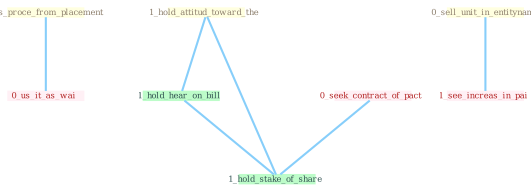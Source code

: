 Graph G{ 
    node
    [shape=polygon,style=filled,width=.5,height=.06,color="#BDFCC9",fixedsize=true,fontsize=4,
    fontcolor="#2f4f4f"];
    {node
    [color="#ffffe0", fontcolor="#8b7d6b"] "1_us_proce_from_placement " "1_hold_attitud_toward_the " "0_sell_unit_in_entitynam "}
{node [color="#fff0f5", fontcolor="#b22222"] "0_seek_contract_of_pact " "0_us_it_as_wai " "1_see_increas_in_pai "}
edge [color="#B0E2FF"];

	"1_us_proce_from_placement " -- "0_us_it_as_wai " [w="1", color="#87cefa" ];
	"1_hold_attitud_toward_the " -- "1_hold_hear_on_bill " [w="1", color="#87cefa" ];
	"1_hold_attitud_toward_the " -- "1_hold_stake_of_share " [w="1", color="#87cefa" ];
	"0_sell_unit_in_entitynam " -- "1_see_increas_in_pai " [w="1", color="#87cefa" ];
	"0_seek_contract_of_pact " -- "1_hold_stake_of_share " [w="1", color="#87cefa" ];
	"1_hold_hear_on_bill " -- "1_hold_stake_of_share " [w="1", color="#87cefa" ];
}